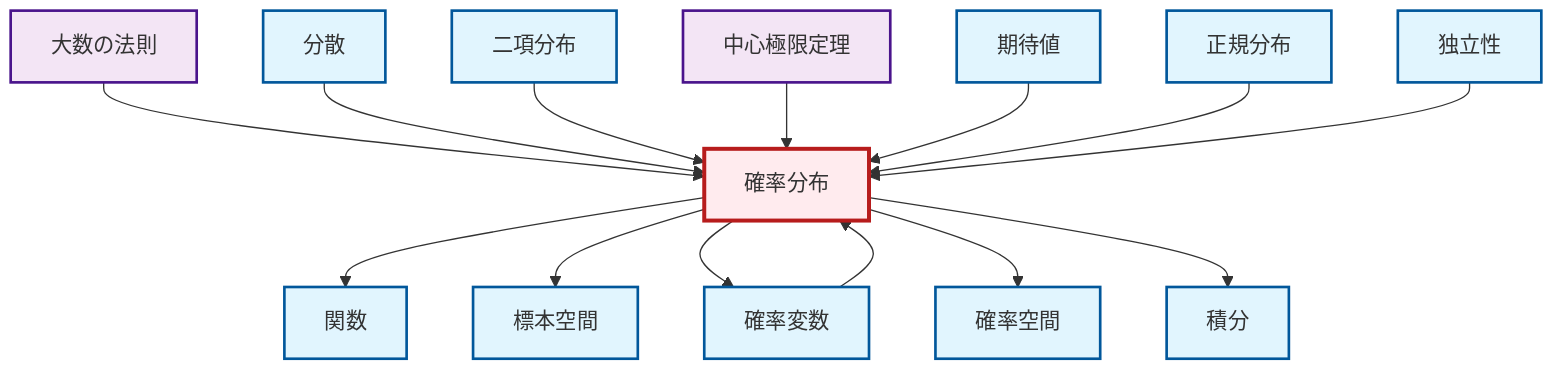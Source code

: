 graph TD
    classDef definition fill:#e1f5fe,stroke:#01579b,stroke-width:2px
    classDef theorem fill:#f3e5f5,stroke:#4a148c,stroke-width:2px
    classDef axiom fill:#fff3e0,stroke:#e65100,stroke-width:2px
    classDef example fill:#e8f5e9,stroke:#1b5e20,stroke-width:2px
    classDef current fill:#ffebee,stroke:#b71c1c,stroke-width:3px
    def-sample-space["標本空間"]:::definition
    def-binomial-distribution["二項分布"]:::definition
    thm-law-of-large-numbers["大数の法則"]:::theorem
    def-probability-distribution["確率分布"]:::definition
    def-independence["独立性"]:::definition
    def-expectation["期待値"]:::definition
    thm-central-limit["中心極限定理"]:::theorem
    def-integral["積分"]:::definition
    def-normal-distribution["正規分布"]:::definition
    def-random-variable["確率変数"]:::definition
    def-probability-space["確率空間"]:::definition
    def-function["関数"]:::definition
    def-variance["分散"]:::definition
    def-random-variable --> def-probability-distribution
    def-probability-distribution --> def-function
    thm-law-of-large-numbers --> def-probability-distribution
    def-variance --> def-probability-distribution
    def-probability-distribution --> def-sample-space
    def-binomial-distribution --> def-probability-distribution
    thm-central-limit --> def-probability-distribution
    def-probability-distribution --> def-random-variable
    def-expectation --> def-probability-distribution
    def-probability-distribution --> def-probability-space
    def-normal-distribution --> def-probability-distribution
    def-probability-distribution --> def-integral
    def-independence --> def-probability-distribution
    class def-probability-distribution current